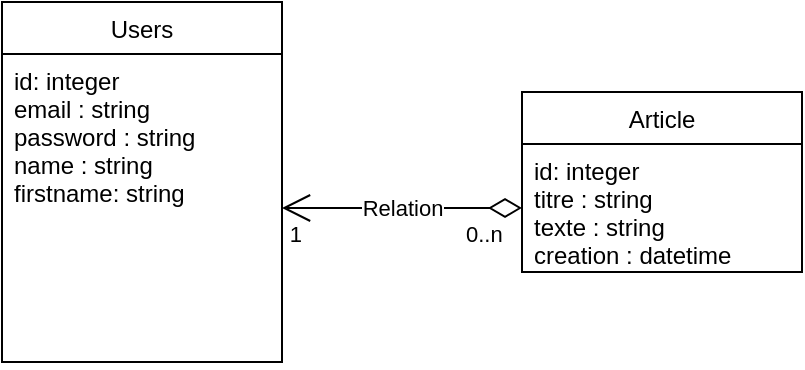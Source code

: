 <mxfile version="20.2.8" type="device"><diagram name="Page-1" id="c4acf3e9-155e-7222-9cf6-157b1a14988f"><mxGraphModel dx="848" dy="649" grid="1" gridSize="10" guides="1" tooltips="1" connect="1" arrows="1" fold="1" page="1" pageScale="1" pageWidth="827" pageHeight="1169" background="none" math="0" shadow="0"><root><mxCell id="0"/><mxCell id="1" parent="0"/><mxCell id="r1uEUr1s6ltwUHR9csTd-1" value="Article" style="swimlane;fontStyle=0;childLayout=stackLayout;horizontal=1;startSize=26;fillColor=none;horizontalStack=0;resizeParent=1;resizeParentMax=0;resizeLast=0;collapsible=1;marginBottom=0;" vertex="1" parent="1"><mxGeometry x="600" y="135" width="140" height="90" as="geometry"/></mxCell><mxCell id="r1uEUr1s6ltwUHR9csTd-2" value="id: integer&#10;titre : string&#10;texte : string&#10;creation : datetime" style="text;strokeColor=none;fillColor=none;align=left;verticalAlign=top;spacingLeft=4;spacingRight=4;overflow=hidden;rotatable=0;points=[[0,0.5],[1,0.5]];portConstraint=eastwest;" vertex="1" parent="r1uEUr1s6ltwUHR9csTd-1"><mxGeometry y="26" width="140" height="64" as="geometry"/></mxCell><mxCell id="r1uEUr1s6ltwUHR9csTd-5" value="Users" style="swimlane;fontStyle=0;childLayout=stackLayout;horizontal=1;startSize=26;fillColor=none;horizontalStack=0;resizeParent=1;resizeParentMax=0;resizeLast=0;collapsible=1;marginBottom=0;" vertex="1" parent="1"><mxGeometry x="340" y="90" width="140" height="180" as="geometry"/></mxCell><mxCell id="r1uEUr1s6ltwUHR9csTd-8" value="id: integer&#10;email : string&#10;password : string&#10;name : string&#10;firstname: string&#10;" style="text;strokeColor=none;fillColor=none;align=left;verticalAlign=top;spacingLeft=4;spacingRight=4;overflow=hidden;rotatable=0;points=[[0,0.5],[1,0.5]];portConstraint=eastwest;" vertex="1" parent="r1uEUr1s6ltwUHR9csTd-5"><mxGeometry y="26" width="140" height="154" as="geometry"/></mxCell><mxCell id="r1uEUr1s6ltwUHR9csTd-9" value="Relation" style="endArrow=open;html=1;endSize=12;startArrow=diamondThin;startSize=14;startFill=0;edgeStyle=orthogonalEdgeStyle;rounded=0;" edge="1" parent="1" source="r1uEUr1s6ltwUHR9csTd-2" target="r1uEUr1s6ltwUHR9csTd-8"><mxGeometry relative="1" as="geometry"><mxPoint x="480" y="140" as="sourcePoint"/><mxPoint x="520" y="90" as="targetPoint"/></mxGeometry></mxCell><mxCell id="r1uEUr1s6ltwUHR9csTd-10" value="0..n" style="edgeLabel;resizable=0;html=1;align=left;verticalAlign=top;" connectable="0" vertex="1" parent="r1uEUr1s6ltwUHR9csTd-9"><mxGeometry x="-1" relative="1" as="geometry"><mxPoint x="-30" as="offset"/></mxGeometry></mxCell><mxCell id="r1uEUr1s6ltwUHR9csTd-11" value="1" style="edgeLabel;resizable=0;html=1;align=right;verticalAlign=top;" connectable="0" vertex="1" parent="r1uEUr1s6ltwUHR9csTd-9"><mxGeometry x="1" relative="1" as="geometry"><mxPoint x="10" as="offset"/></mxGeometry></mxCell></root></mxGraphModel></diagram></mxfile>